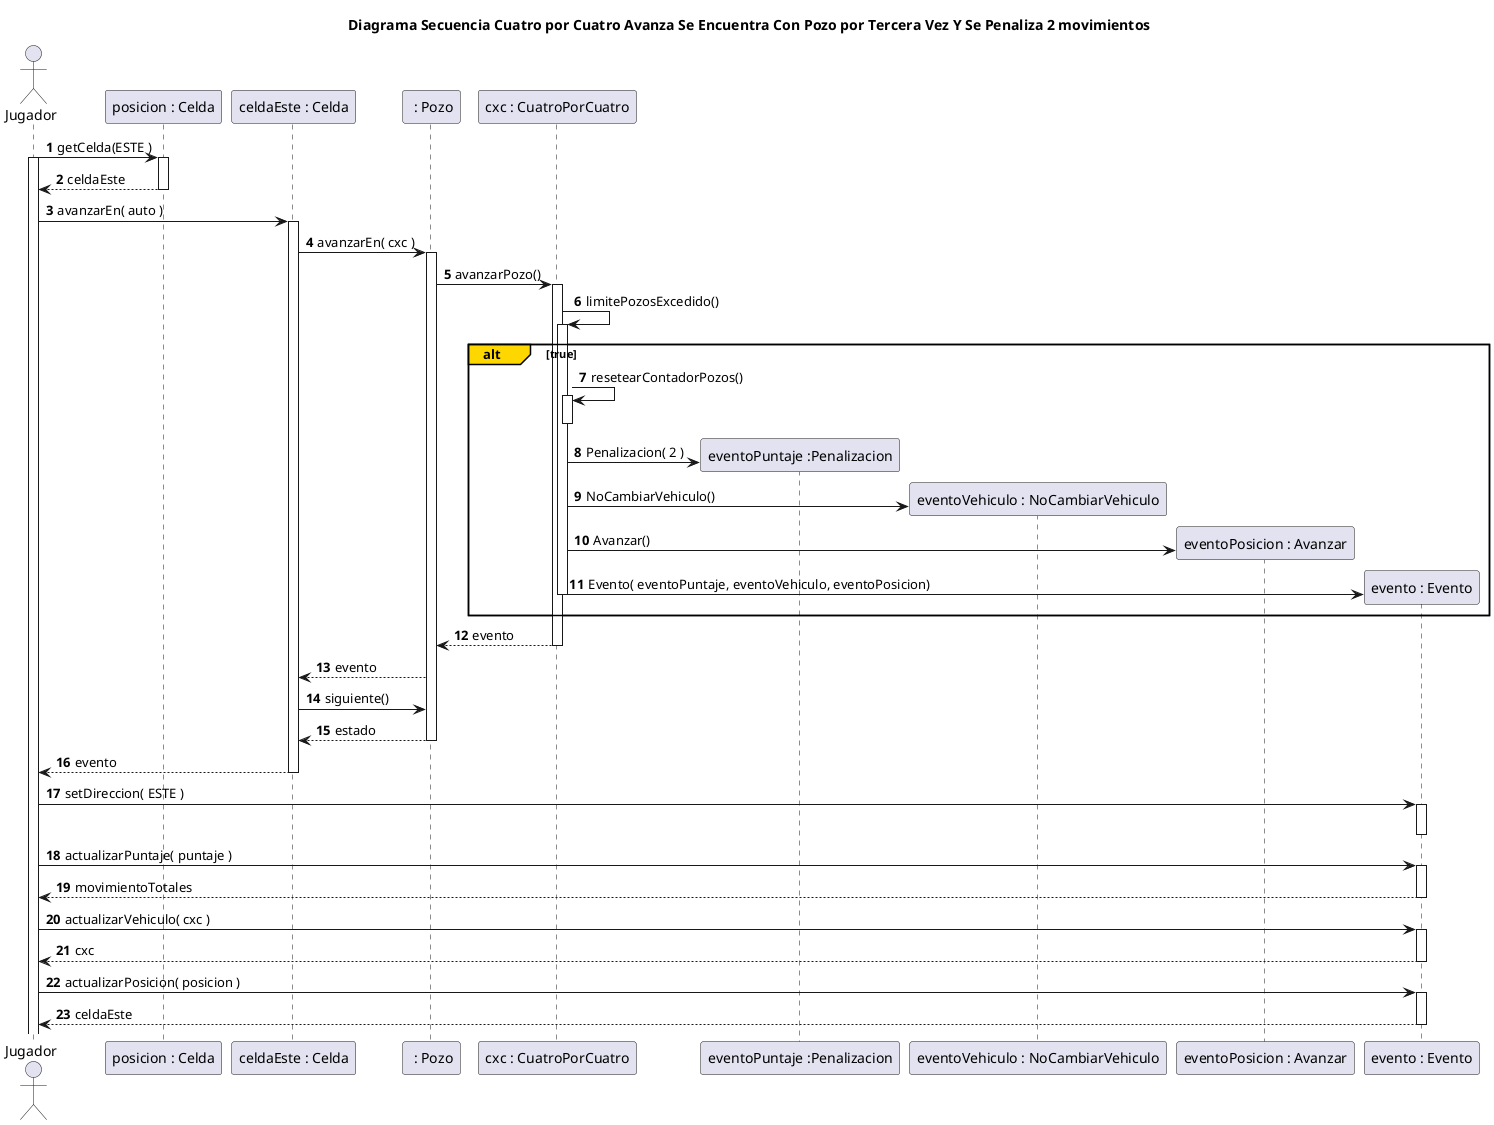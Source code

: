 @startuml
title Diagrama Secuencia Cuatro por Cuatro Avanza Se Encuentra Con Pozo por Tercera Vez Y Se Penaliza 2 movimientos


autonumber

actor Jugador

Jugador -> "posicion : Celda"++: getCelda(ESTE )
activate Jugador
"posicion : Celda" --> Jugador: celdaEste
deactivate "posicion : Celda"
 Jugador -> "celdaEste : Celda"++: avanzarEn( auto )



"celdaEste : Celda" -> " : Pozo"++: avanzarEn( cxc )
" : Pozo" -> "cxc : CuatroPorCuatro"++: avanzarPozo()

"cxc : CuatroPorCuatro" -> "cxc : CuatroPorCuatro"++: limitePozosExcedido()

alt#Gold   true
    "cxc : CuatroPorCuatro" ->"cxc : CuatroPorCuatro"++: resetearContadorPozos()
    deactivate "cxc : CuatroPorCuatro"
    create "eventoPuntaje :Penalizacion"
    "cxc : CuatroPorCuatro"-> "eventoPuntaje :Penalizacion": Penalizacion( 2 )

    create "eventoVehiculo : NoCambiarVehiculo"
    "cxc : CuatroPorCuatro"-> "eventoVehiculo : NoCambiarVehiculo": NoCambiarVehiculo()

    create "eventoPosicion : Avanzar"
    "cxc : CuatroPorCuatro"-> "eventoPosicion : Avanzar": Avanzar()

    create "evento : Evento"
    "cxc : CuatroPorCuatro"  -> "evento : Evento": Evento( eventoPuntaje, eventoVehiculo, eventoPosicion)

    deactivate "cxc : CuatroPorCuatro"

end
    "cxc : CuatroPorCuatro" --> " : Pozo"--: evento

" : Pozo" --> "celdaEste : Celda": evento
"celdaEste : Celda" -> " : Pozo": siguiente()
" : Pozo" --> "celdaEste : Celda": estado
deactivate " : Pozo"

"celdaEste : Celda" --> Jugador: evento
deactivate "celdaEste : Celda"
Jugador -> "evento : Evento"++: setDireccion( ESTE )
deactivate "evento : Evento"

Jugador -> "evento : Evento"++: actualizarPuntaje( puntaje )
Jugador <-- "evento : Evento"--: movimientoTotales

Jugador -> "evento : Evento"++: actualizarVehiculo( cxc )
Jugador <-- "evento : Evento"--: cxc

Jugador -> "evento : Evento"++: actualizarPosicion( posicion )
Jugador <-- "evento : Evento"--: celdaEste

@enduml
